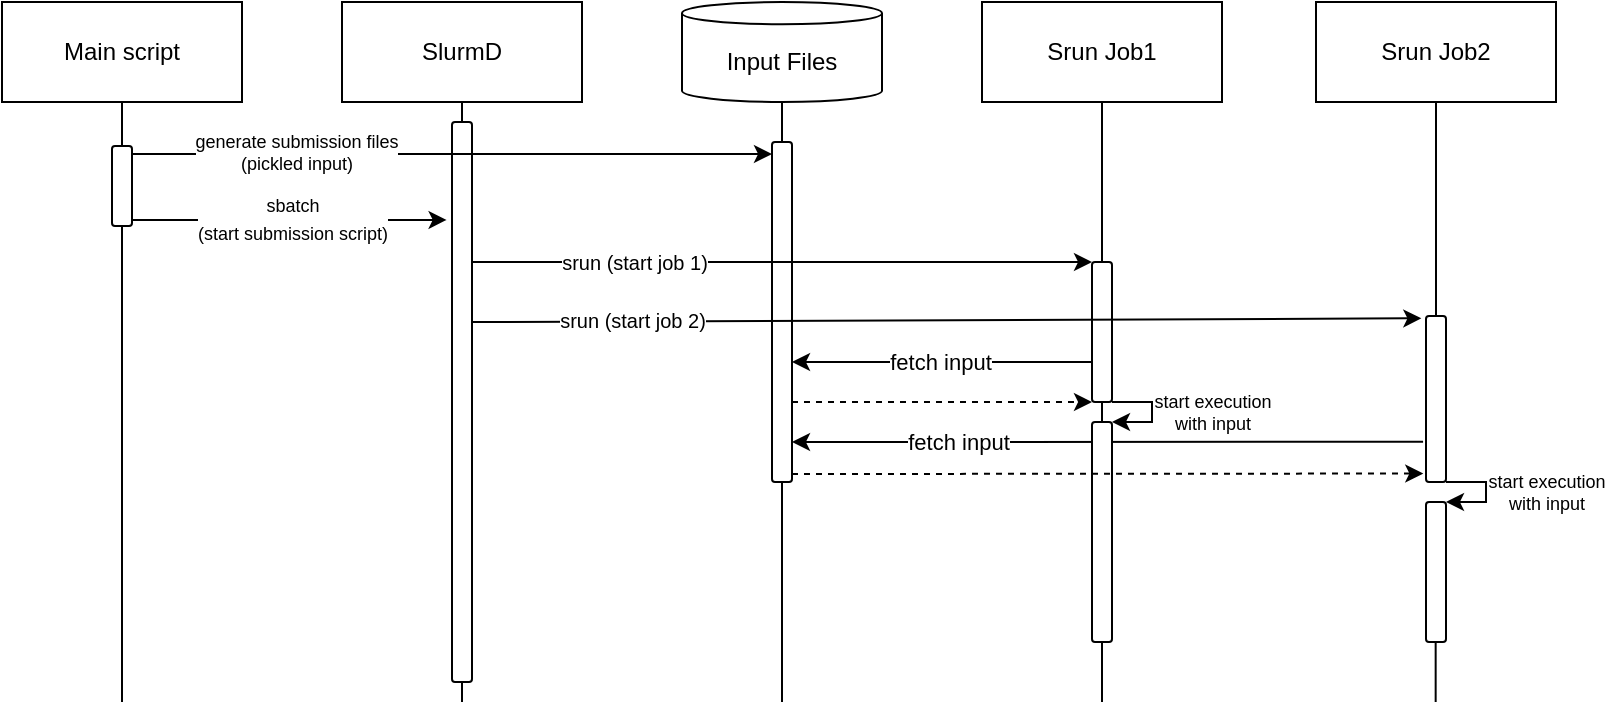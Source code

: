 <mxfile version="23.0.2" type="device" pages="2">
  <diagram id="0-DA5b68TWQ2MSmN0u3f" name="Page-2">
    <mxGraphModel dx="1185" dy="685" grid="1" gridSize="10" guides="1" tooltips="1" connect="1" arrows="1" fold="1" page="1" pageScale="1" pageWidth="827" pageHeight="1169" math="0" shadow="0">
      <root>
        <mxCell id="0" />
        <mxCell id="1" parent="0" />
        <mxCell id="-9MLxV5tjwEzQLKtOrl2-2" value="Input Files" style="shape=cylinder3;whiteSpace=wrap;html=1;boundedLbl=1;backgroundOutline=1;size=5.571;" vertex="1" parent="1">
          <mxGeometry x="365" y="50" width="100" height="50" as="geometry" />
        </mxCell>
        <mxCell id="-9MLxV5tjwEzQLKtOrl2-4" value="Main script" style="rounded=0;whiteSpace=wrap;html=1;" vertex="1" parent="1">
          <mxGeometry x="25" y="50" width="120" height="50" as="geometry" />
        </mxCell>
        <mxCell id="-9MLxV5tjwEzQLKtOrl2-5" value="SlurmD" style="rounded=0;whiteSpace=wrap;html=1;" vertex="1" parent="1">
          <mxGeometry x="195" y="50" width="120" height="50" as="geometry" />
        </mxCell>
        <mxCell id="-9MLxV5tjwEzQLKtOrl2-6" value="Srun Job1" style="rounded=0;whiteSpace=wrap;html=1;" vertex="1" parent="1">
          <mxGeometry x="515" y="50" width="120" height="50" as="geometry" />
        </mxCell>
        <mxCell id="-9MLxV5tjwEzQLKtOrl2-7" value="Srun Job2" style="rounded=0;whiteSpace=wrap;html=1;" vertex="1" parent="1">
          <mxGeometry x="682" y="50" width="120" height="50" as="geometry" />
        </mxCell>
        <mxCell id="-9MLxV5tjwEzQLKtOrl2-8" value="" style="endArrow=none;html=1;rounded=0;entryX=0.5;entryY=1;entryDx=0;entryDy=0;" edge="1" parent="1" source="-9MLxV5tjwEzQLKtOrl2-14" target="-9MLxV5tjwEzQLKtOrl2-4">
          <mxGeometry width="50" height="50" relative="1" as="geometry">
            <mxPoint x="85" y="430" as="sourcePoint" />
            <mxPoint x="130" y="150" as="targetPoint" />
          </mxGeometry>
        </mxCell>
        <mxCell id="-9MLxV5tjwEzQLKtOrl2-9" value="" style="endArrow=none;html=1;rounded=0;entryX=0.5;entryY=1;entryDx=0;entryDy=0;" edge="1" parent="1" target="-9MLxV5tjwEzQLKtOrl2-5">
          <mxGeometry width="50" height="50" relative="1" as="geometry">
            <mxPoint x="255" y="400" as="sourcePoint" />
            <mxPoint x="250" y="120" as="targetPoint" />
          </mxGeometry>
        </mxCell>
        <mxCell id="-9MLxV5tjwEzQLKtOrl2-10" value="" style="endArrow=none;html=1;rounded=0;entryX=0.5;entryY=1;entryDx=0;entryDy=0;entryPerimeter=0;" edge="1" parent="1" source="-9MLxV5tjwEzQLKtOrl2-17" target="-9MLxV5tjwEzQLKtOrl2-2">
          <mxGeometry width="50" height="50" relative="1" as="geometry">
            <mxPoint x="415" y="400" as="sourcePoint" />
            <mxPoint x="430" y="180" as="targetPoint" />
          </mxGeometry>
        </mxCell>
        <mxCell id="-9MLxV5tjwEzQLKtOrl2-11" value="" style="endArrow=none;html=1;rounded=0;entryX=0.5;entryY=1;entryDx=0;entryDy=0;" edge="1" parent="1" source="-9MLxV5tjwEzQLKtOrl2-37" target="-9MLxV5tjwEzQLKtOrl2-6">
          <mxGeometry width="50" height="50" relative="1" as="geometry">
            <mxPoint x="575" y="400" as="sourcePoint" />
            <mxPoint x="620" y="180" as="targetPoint" />
          </mxGeometry>
        </mxCell>
        <mxCell id="-9MLxV5tjwEzQLKtOrl2-12" value="" style="endArrow=none;html=1;rounded=0;entryX=0.5;entryY=1;entryDx=0;entryDy=0;" edge="1" parent="1" source="-9MLxV5tjwEzQLKtOrl2-27" target="-9MLxV5tjwEzQLKtOrl2-7">
          <mxGeometry width="50" height="50" relative="1" as="geometry">
            <mxPoint x="740" y="410" as="sourcePoint" />
            <mxPoint x="740" y="170" as="targetPoint" />
          </mxGeometry>
        </mxCell>
        <mxCell id="-9MLxV5tjwEzQLKtOrl2-15" value="" style="endArrow=none;html=1;rounded=0;entryX=0.5;entryY=1;entryDx=0;entryDy=0;" edge="1" parent="1" target="-9MLxV5tjwEzQLKtOrl2-14">
          <mxGeometry width="50" height="50" relative="1" as="geometry">
            <mxPoint x="85" y="400" as="sourcePoint" />
            <mxPoint x="85" y="100" as="targetPoint" />
          </mxGeometry>
        </mxCell>
        <mxCell id="-9MLxV5tjwEzQLKtOrl2-14" value="" style="rounded=1;whiteSpace=wrap;html=1;" vertex="1" parent="1">
          <mxGeometry x="80" y="122" width="10" height="40" as="geometry" />
        </mxCell>
        <mxCell id="-9MLxV5tjwEzQLKtOrl2-16" value="" style="rounded=1;whiteSpace=wrap;html=1;" vertex="1" parent="1">
          <mxGeometry x="250" y="110" width="10" height="280" as="geometry" />
        </mxCell>
        <mxCell id="-9MLxV5tjwEzQLKtOrl2-18" value="" style="endArrow=none;html=1;rounded=0;entryX=0.5;entryY=1;entryDx=0;entryDy=0;entryPerimeter=0;" edge="1" parent="1" target="-9MLxV5tjwEzQLKtOrl2-17">
          <mxGeometry width="50" height="50" relative="1" as="geometry">
            <mxPoint x="415" y="400" as="sourcePoint" />
            <mxPoint x="415" y="100" as="targetPoint" />
          </mxGeometry>
        </mxCell>
        <mxCell id="-9MLxV5tjwEzQLKtOrl2-17" value="" style="rounded=1;whiteSpace=wrap;html=1;" vertex="1" parent="1">
          <mxGeometry x="410" y="120" width="10" height="170" as="geometry" />
        </mxCell>
        <mxCell id="-9MLxV5tjwEzQLKtOrl2-19" value="" style="endArrow=classic;html=1;rounded=0;align=center;" edge="1" parent="1">
          <mxGeometry width="50" height="50" relative="1" as="geometry">
            <mxPoint x="90" y="126" as="sourcePoint" />
            <mxPoint x="410" y="126" as="targetPoint" />
          </mxGeometry>
        </mxCell>
        <mxCell id="-9MLxV5tjwEzQLKtOrl2-21" value="generate submission files&lt;br style=&quot;font-size: 9px;&quot;&gt;(pickled input)" style="edgeLabel;html=1;align=center;verticalAlign=middle;resizable=0;points=[];fontSize=9;" vertex="1" connectable="0" parent="-9MLxV5tjwEzQLKtOrl2-19">
          <mxGeometry x="-0.723" y="1" relative="1" as="geometry">
            <mxPoint x="37" as="offset" />
          </mxGeometry>
        </mxCell>
        <mxCell id="-9MLxV5tjwEzQLKtOrl2-22" value="" style="endArrow=classic;html=1;rounded=0;entryX=-0.27;entryY=0.155;entryDx=0;entryDy=0;entryPerimeter=0;" edge="1" parent="1">
          <mxGeometry width="50" height="50" relative="1" as="geometry">
            <mxPoint x="90" y="159" as="sourcePoint" />
            <mxPoint x="247.3" y="158.95" as="targetPoint" />
          </mxGeometry>
        </mxCell>
        <mxCell id="-9MLxV5tjwEzQLKtOrl2-23" value="&lt;font style=&quot;font-size: 9px;&quot;&gt;sbatch&lt;br&gt;(start submission script)&lt;/font&gt;" style="edgeLabel;html=1;align=center;verticalAlign=middle;resizable=0;points=[];" vertex="1" connectable="0" parent="-9MLxV5tjwEzQLKtOrl2-22">
          <mxGeometry x="0.009" y="1" relative="1" as="geometry">
            <mxPoint as="offset" />
          </mxGeometry>
        </mxCell>
        <mxCell id="-9MLxV5tjwEzQLKtOrl2-24" value="" style="endArrow=classic;html=1;rounded=0;" edge="1" parent="1">
          <mxGeometry width="50" height="50" relative="1" as="geometry">
            <mxPoint x="260" y="180.05" as="sourcePoint" />
            <mxPoint x="570" y="180" as="targetPoint" />
          </mxGeometry>
        </mxCell>
        <mxCell id="-9MLxV5tjwEzQLKtOrl2-25" value="&lt;font size=&quot;1&quot;&gt;srun (start job 1)&lt;br&gt;&lt;/font&gt;" style="edgeLabel;html=1;align=center;verticalAlign=middle;resizable=0;points=[];" vertex="1" connectable="0" parent="-9MLxV5tjwEzQLKtOrl2-24">
          <mxGeometry x="0.009" y="1" relative="1" as="geometry">
            <mxPoint x="-76" y="1" as="offset" />
          </mxGeometry>
        </mxCell>
        <mxCell id="-9MLxV5tjwEzQLKtOrl2-26" value="" style="rounded=1;whiteSpace=wrap;html=1;" vertex="1" parent="1">
          <mxGeometry x="570" y="180" width="10" height="70" as="geometry" />
        </mxCell>
        <mxCell id="-9MLxV5tjwEzQLKtOrl2-27" value="" style="rounded=1;whiteSpace=wrap;html=1;" vertex="1" parent="1">
          <mxGeometry x="737" y="207" width="10" height="83" as="geometry" />
        </mxCell>
        <mxCell id="-9MLxV5tjwEzQLKtOrl2-29" value="" style="endArrow=classic;html=1;rounded=0;entryX=-0.233;entryY=0.014;entryDx=0;entryDy=0;entryPerimeter=0;" edge="1" parent="1" target="-9MLxV5tjwEzQLKtOrl2-27">
          <mxGeometry width="50" height="50" relative="1" as="geometry">
            <mxPoint x="260" y="210.05" as="sourcePoint" />
            <mxPoint x="570" y="210" as="targetPoint" />
          </mxGeometry>
        </mxCell>
        <mxCell id="-9MLxV5tjwEzQLKtOrl2-30" value="&lt;font size=&quot;1&quot;&gt;srun (start job 2)&lt;br&gt;&lt;/font&gt;" style="edgeLabel;html=1;align=center;verticalAlign=middle;resizable=0;points=[];" vertex="1" connectable="0" parent="-9MLxV5tjwEzQLKtOrl2-29">
          <mxGeometry x="0.009" y="1" relative="1" as="geometry">
            <mxPoint x="-160" y="1" as="offset" />
          </mxGeometry>
        </mxCell>
        <mxCell id="-9MLxV5tjwEzQLKtOrl2-31" value="" style="endArrow=classic;html=1;rounded=0;exitX=0;exitY=0.714;exitDx=0;exitDy=0;exitPerimeter=0;" edge="1" parent="1" source="-9MLxV5tjwEzQLKtOrl2-26">
          <mxGeometry width="50" height="50" relative="1" as="geometry">
            <mxPoint x="480" y="290" as="sourcePoint" />
            <mxPoint x="420" y="230" as="targetPoint" />
          </mxGeometry>
        </mxCell>
        <mxCell id="-9MLxV5tjwEzQLKtOrl2-32" value="fetch input" style="edgeLabel;html=1;align=center;verticalAlign=middle;resizable=0;points=[];" vertex="1" connectable="0" parent="-9MLxV5tjwEzQLKtOrl2-31">
          <mxGeometry x="0.014" relative="1" as="geometry">
            <mxPoint as="offset" />
          </mxGeometry>
        </mxCell>
        <mxCell id="-9MLxV5tjwEzQLKtOrl2-34" value="" style="endArrow=classic;html=1;rounded=0;exitX=-0.146;exitY=0.758;exitDx=0;exitDy=0;exitPerimeter=0;" edge="1" parent="1" source="-9MLxV5tjwEzQLKtOrl2-27">
          <mxGeometry width="50" height="50" relative="1" as="geometry">
            <mxPoint x="730" y="270" as="sourcePoint" />
            <mxPoint x="420" y="270" as="targetPoint" />
          </mxGeometry>
        </mxCell>
        <mxCell id="-9MLxV5tjwEzQLKtOrl2-35" value="fetch input" style="edgeLabel;html=1;align=center;verticalAlign=middle;resizable=0;points=[];" vertex="1" connectable="0" parent="-9MLxV5tjwEzQLKtOrl2-34">
          <mxGeometry x="0.014" relative="1" as="geometry">
            <mxPoint x="-73" as="offset" />
          </mxGeometry>
        </mxCell>
        <mxCell id="-9MLxV5tjwEzQLKtOrl2-36" value="" style="endArrow=classic;html=1;rounded=0;entryX=0;entryY=1;entryDx=0;entryDy=0;exitX=1;exitY=0.765;exitDx=0;exitDy=0;exitPerimeter=0;dashed=1;" edge="1" parent="1" source="-9MLxV5tjwEzQLKtOrl2-17" target="-9MLxV5tjwEzQLKtOrl2-26">
          <mxGeometry width="50" height="50" relative="1" as="geometry">
            <mxPoint x="440" y="250" as="sourcePoint" />
            <mxPoint x="560" y="240" as="targetPoint" />
          </mxGeometry>
        </mxCell>
        <mxCell id="-9MLxV5tjwEzQLKtOrl2-41" value="" style="endArrow=none;html=1;rounded=0;entryX=0.5;entryY=1;entryDx=0;entryDy=0;" edge="1" parent="1" target="-9MLxV5tjwEzQLKtOrl2-37">
          <mxGeometry width="50" height="50" relative="1" as="geometry">
            <mxPoint x="575" y="400" as="sourcePoint" />
            <mxPoint x="575" y="100" as="targetPoint" />
          </mxGeometry>
        </mxCell>
        <mxCell id="-9MLxV5tjwEzQLKtOrl2-37" value="" style="rounded=1;whiteSpace=wrap;html=1;" vertex="1" parent="1">
          <mxGeometry x="570" y="260" width="10" height="110" as="geometry" />
        </mxCell>
        <mxCell id="-9MLxV5tjwEzQLKtOrl2-38" value="" style="endArrow=classic;html=1;rounded=0;exitX=1;exitY=0.765;exitDx=0;exitDy=0;exitPerimeter=0;dashed=1;entryX=-0.135;entryY=0.949;entryDx=0;entryDy=0;entryPerimeter=0;" edge="1" parent="1" target="-9MLxV5tjwEzQLKtOrl2-27">
          <mxGeometry width="50" height="50" relative="1" as="geometry">
            <mxPoint x="420" y="286" as="sourcePoint" />
            <mxPoint x="730" y="286" as="targetPoint" />
          </mxGeometry>
        </mxCell>
        <mxCell id="-9MLxV5tjwEzQLKtOrl2-42" value="" style="endArrow=classic;html=1;rounded=0;exitX=1;exitY=1;exitDx=0;exitDy=0;entryX=1;entryY=0;entryDx=0;entryDy=0;fontSize=9;" edge="1" parent="1" source="-9MLxV5tjwEzQLKtOrl2-26" target="-9MLxV5tjwEzQLKtOrl2-37">
          <mxGeometry width="50" height="50" relative="1" as="geometry">
            <mxPoint x="590" y="280" as="sourcePoint" />
            <mxPoint x="640" y="230" as="targetPoint" />
            <Array as="points">
              <mxPoint x="600" y="250" />
              <mxPoint x="600" y="260" />
            </Array>
          </mxGeometry>
        </mxCell>
        <mxCell id="-9MLxV5tjwEzQLKtOrl2-43" value="start execution&lt;br&gt;with input" style="edgeLabel;html=1;align=center;verticalAlign=middle;resizable=0;points=[];fontSize=9;" vertex="1" connectable="0" parent="-9MLxV5tjwEzQLKtOrl2-42">
          <mxGeometry x="-0.043" y="1" relative="1" as="geometry">
            <mxPoint x="29" y="1" as="offset" />
          </mxGeometry>
        </mxCell>
        <mxCell id="-9MLxV5tjwEzQLKtOrl2-44" value="" style="endArrow=classic;html=1;rounded=0;exitX=1;exitY=1;exitDx=0;exitDy=0;entryX=1;entryY=0;entryDx=0;entryDy=0;fontSize=9;" edge="1" parent="1">
          <mxGeometry width="50" height="50" relative="1" as="geometry">
            <mxPoint x="747" y="290" as="sourcePoint" />
            <mxPoint x="747" y="300" as="targetPoint" />
            <Array as="points">
              <mxPoint x="767" y="290" />
              <mxPoint x="767" y="300" />
            </Array>
          </mxGeometry>
        </mxCell>
        <mxCell id="-9MLxV5tjwEzQLKtOrl2-45" value="start execution&lt;br&gt;with input" style="edgeLabel;html=1;align=center;verticalAlign=middle;resizable=0;points=[];fontSize=9;" vertex="1" connectable="0" parent="-9MLxV5tjwEzQLKtOrl2-44">
          <mxGeometry x="-0.043" y="1" relative="1" as="geometry">
            <mxPoint x="29" y="1" as="offset" />
          </mxGeometry>
        </mxCell>
        <mxCell id="-9MLxV5tjwEzQLKtOrl2-46" value="" style="rounded=1;whiteSpace=wrap;html=1;" vertex="1" parent="1">
          <mxGeometry x="737" y="300" width="10" height="70" as="geometry" />
        </mxCell>
        <mxCell id="-9MLxV5tjwEzQLKtOrl2-47" value="" style="endArrow=none;html=1;rounded=0;entryX=0.5;entryY=1;entryDx=0;entryDy=0;" edge="1" parent="1">
          <mxGeometry width="50" height="50" relative="1" as="geometry">
            <mxPoint x="741.83" y="400" as="sourcePoint" />
            <mxPoint x="741.83" y="370" as="targetPoint" />
          </mxGeometry>
        </mxCell>
      </root>
    </mxGraphModel>
  </diagram>
  <diagram name="Page-1" id="ZgUUKTHsLnRFDgrepDkm">
    <mxGraphModel dx="2074" dy="1198" grid="1" gridSize="10" guides="1" tooltips="1" connect="1" arrows="1" fold="1" page="1" pageScale="1" pageWidth="850" pageHeight="1100" math="0" shadow="0">
      <root>
        <mxCell id="0" />
        <mxCell id="1" parent="0" />
        <mxCell id="_1MORe2XJffC7ita17r6-3" value="generate SLURM submission&lt;br&gt;scripts" style="edgeStyle=orthogonalEdgeStyle;rounded=0;orthogonalLoop=1;jettySize=auto;html=1;" parent="1" source="_1MORe2XJffC7ita17r6-1" target="_1MORe2XJffC7ita17r6-2" edge="1">
          <mxGeometry relative="1" as="geometry" />
        </mxCell>
        <mxCell id="_1MORe2XJffC7ita17r6-6" value="srun&amp;nbsp;" style="edgeStyle=orthogonalEdgeStyle;rounded=0;orthogonalLoop=1;jettySize=auto;html=1;" parent="1" source="_1MORe2XJffC7ita17r6-1" target="_1MORe2XJffC7ita17r6-4" edge="1">
          <mxGeometry relative="1" as="geometry">
            <Array as="points">
              <mxPoint x="130" y="200" />
              <mxPoint x="300" y="200" />
            </Array>
          </mxGeometry>
        </mxCell>
        <mxCell id="_1MORe2XJffC7ita17r6-1" value="main script" style="rounded=0;whiteSpace=wrap;html=1;" parent="1" vertex="1">
          <mxGeometry x="70" y="75" width="120" height="60" as="geometry" />
        </mxCell>
        <mxCell id="_1MORe2XJffC7ita17r6-5" value="load pickled input" style="edgeStyle=orthogonalEdgeStyle;rounded=0;orthogonalLoop=1;jettySize=auto;html=1;" parent="1" source="_1MORe2XJffC7ita17r6-2" target="_1MORe2XJffC7ita17r6-4" edge="1">
          <mxGeometry relative="1" as="geometry">
            <Array as="points">
              <mxPoint x="510" y="210" />
              <mxPoint x="370" y="210" />
            </Array>
          </mxGeometry>
        </mxCell>
        <mxCell id="_1MORe2XJffC7ita17r6-2" value="SLURM submission scripts&lt;br&gt;&lt;br&gt;pickled input" style="shape=cylinder3;whiteSpace=wrap;html=1;boundedLbl=1;backgroundOutline=1;size=15;" parent="1" vertex="1">
          <mxGeometry x="430" y="30" width="140" height="150" as="geometry" />
        </mxCell>
        <mxCell id="_1MORe2XJffC7ita17r6-4" value="running job" style="rounded=0;whiteSpace=wrap;html=1;" parent="1" vertex="1">
          <mxGeometry x="270" y="260" width="120" height="60" as="geometry" />
        </mxCell>
      </root>
    </mxGraphModel>
  </diagram>
</mxfile>
